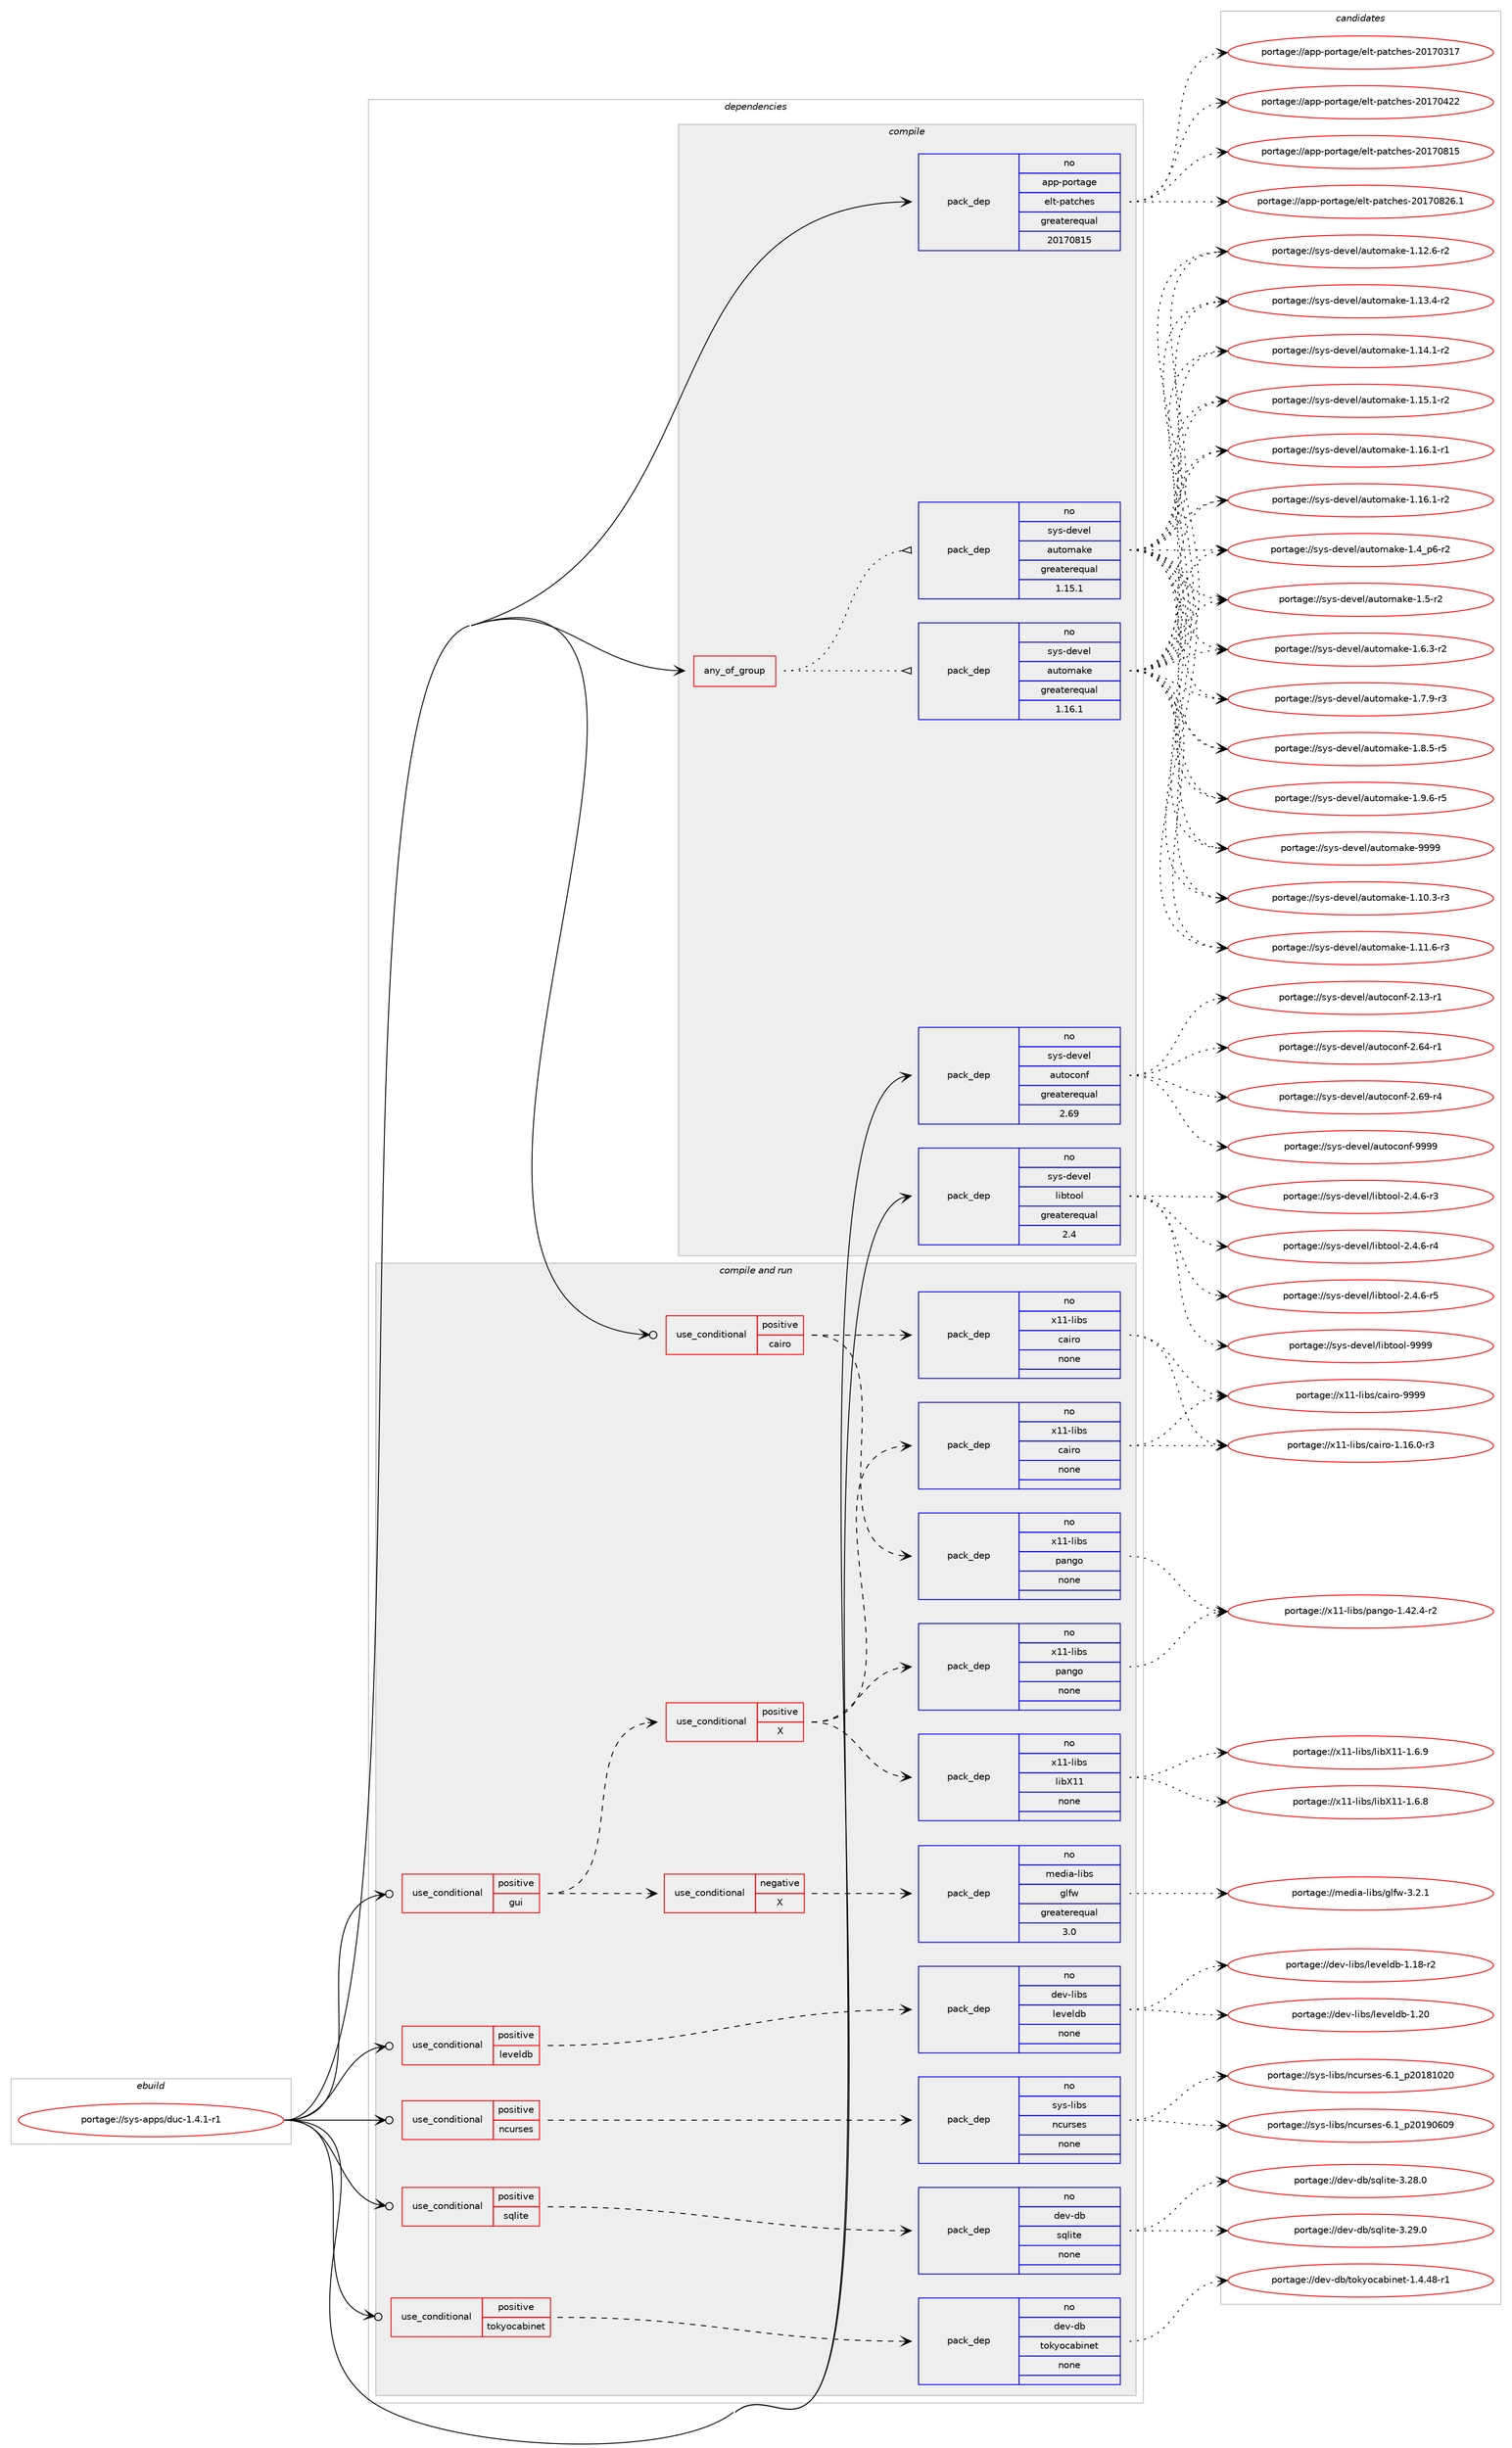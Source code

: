digraph prolog {

# *************
# Graph options
# *************

newrank=true;
concentrate=true;
compound=true;
graph [rankdir=LR,fontname=Helvetica,fontsize=10,ranksep=1.5];#, ranksep=2.5, nodesep=0.2];
edge  [arrowhead=vee];
node  [fontname=Helvetica,fontsize=10];

# **********
# The ebuild
# **********

subgraph cluster_leftcol {
color=gray;
rank=same;
label=<<i>ebuild</i>>;
id [label="portage://sys-apps/duc-1.4.1-r1", color=red, width=4, href="../sys-apps/duc-1.4.1-r1.svg"];
}

# ****************
# The dependencies
# ****************

subgraph cluster_midcol {
color=gray;
label=<<i>dependencies</i>>;
subgraph cluster_compile {
fillcolor="#eeeeee";
style=filled;
label=<<i>compile</i>>;
subgraph any6594 {
dependency407131 [label=<<TABLE BORDER="0" CELLBORDER="1" CELLSPACING="0" CELLPADDING="4"><TR><TD CELLPADDING="10">any_of_group</TD></TR></TABLE>>, shape=none, color=red];subgraph pack301465 {
dependency407132 [label=<<TABLE BORDER="0" CELLBORDER="1" CELLSPACING="0" CELLPADDING="4" WIDTH="220"><TR><TD ROWSPAN="6" CELLPADDING="30">pack_dep</TD></TR><TR><TD WIDTH="110">no</TD></TR><TR><TD>sys-devel</TD></TR><TR><TD>automake</TD></TR><TR><TD>greaterequal</TD></TR><TR><TD>1.16.1</TD></TR></TABLE>>, shape=none, color=blue];
}
dependency407131:e -> dependency407132:w [weight=20,style="dotted",arrowhead="oinv"];
subgraph pack301466 {
dependency407133 [label=<<TABLE BORDER="0" CELLBORDER="1" CELLSPACING="0" CELLPADDING="4" WIDTH="220"><TR><TD ROWSPAN="6" CELLPADDING="30">pack_dep</TD></TR><TR><TD WIDTH="110">no</TD></TR><TR><TD>sys-devel</TD></TR><TR><TD>automake</TD></TR><TR><TD>greaterequal</TD></TR><TR><TD>1.15.1</TD></TR></TABLE>>, shape=none, color=blue];
}
dependency407131:e -> dependency407133:w [weight=20,style="dotted",arrowhead="oinv"];
}
id:e -> dependency407131:w [weight=20,style="solid",arrowhead="vee"];
subgraph pack301467 {
dependency407134 [label=<<TABLE BORDER="0" CELLBORDER="1" CELLSPACING="0" CELLPADDING="4" WIDTH="220"><TR><TD ROWSPAN="6" CELLPADDING="30">pack_dep</TD></TR><TR><TD WIDTH="110">no</TD></TR><TR><TD>app-portage</TD></TR><TR><TD>elt-patches</TD></TR><TR><TD>greaterequal</TD></TR><TR><TD>20170815</TD></TR></TABLE>>, shape=none, color=blue];
}
id:e -> dependency407134:w [weight=20,style="solid",arrowhead="vee"];
subgraph pack301468 {
dependency407135 [label=<<TABLE BORDER="0" CELLBORDER="1" CELLSPACING="0" CELLPADDING="4" WIDTH="220"><TR><TD ROWSPAN="6" CELLPADDING="30">pack_dep</TD></TR><TR><TD WIDTH="110">no</TD></TR><TR><TD>sys-devel</TD></TR><TR><TD>autoconf</TD></TR><TR><TD>greaterequal</TD></TR><TR><TD>2.69</TD></TR></TABLE>>, shape=none, color=blue];
}
id:e -> dependency407135:w [weight=20,style="solid",arrowhead="vee"];
subgraph pack301469 {
dependency407136 [label=<<TABLE BORDER="0" CELLBORDER="1" CELLSPACING="0" CELLPADDING="4" WIDTH="220"><TR><TD ROWSPAN="6" CELLPADDING="30">pack_dep</TD></TR><TR><TD WIDTH="110">no</TD></TR><TR><TD>sys-devel</TD></TR><TR><TD>libtool</TD></TR><TR><TD>greaterequal</TD></TR><TR><TD>2.4</TD></TR></TABLE>>, shape=none, color=blue];
}
id:e -> dependency407136:w [weight=20,style="solid",arrowhead="vee"];
}
subgraph cluster_compileandrun {
fillcolor="#eeeeee";
style=filled;
label=<<i>compile and run</i>>;
subgraph cond98852 {
dependency407137 [label=<<TABLE BORDER="0" CELLBORDER="1" CELLSPACING="0" CELLPADDING="4"><TR><TD ROWSPAN="3" CELLPADDING="10">use_conditional</TD></TR><TR><TD>positive</TD></TR><TR><TD>cairo</TD></TR></TABLE>>, shape=none, color=red];
subgraph pack301470 {
dependency407138 [label=<<TABLE BORDER="0" CELLBORDER="1" CELLSPACING="0" CELLPADDING="4" WIDTH="220"><TR><TD ROWSPAN="6" CELLPADDING="30">pack_dep</TD></TR><TR><TD WIDTH="110">no</TD></TR><TR><TD>x11-libs</TD></TR><TR><TD>cairo</TD></TR><TR><TD>none</TD></TR><TR><TD></TD></TR></TABLE>>, shape=none, color=blue];
}
dependency407137:e -> dependency407138:w [weight=20,style="dashed",arrowhead="vee"];
subgraph pack301471 {
dependency407139 [label=<<TABLE BORDER="0" CELLBORDER="1" CELLSPACING="0" CELLPADDING="4" WIDTH="220"><TR><TD ROWSPAN="6" CELLPADDING="30">pack_dep</TD></TR><TR><TD WIDTH="110">no</TD></TR><TR><TD>x11-libs</TD></TR><TR><TD>pango</TD></TR><TR><TD>none</TD></TR><TR><TD></TD></TR></TABLE>>, shape=none, color=blue];
}
dependency407137:e -> dependency407139:w [weight=20,style="dashed",arrowhead="vee"];
}
id:e -> dependency407137:w [weight=20,style="solid",arrowhead="odotvee"];
subgraph cond98853 {
dependency407140 [label=<<TABLE BORDER="0" CELLBORDER="1" CELLSPACING="0" CELLPADDING="4"><TR><TD ROWSPAN="3" CELLPADDING="10">use_conditional</TD></TR><TR><TD>positive</TD></TR><TR><TD>gui</TD></TR></TABLE>>, shape=none, color=red];
subgraph cond98854 {
dependency407141 [label=<<TABLE BORDER="0" CELLBORDER="1" CELLSPACING="0" CELLPADDING="4"><TR><TD ROWSPAN="3" CELLPADDING="10">use_conditional</TD></TR><TR><TD>positive</TD></TR><TR><TD>X</TD></TR></TABLE>>, shape=none, color=red];
subgraph pack301472 {
dependency407142 [label=<<TABLE BORDER="0" CELLBORDER="1" CELLSPACING="0" CELLPADDING="4" WIDTH="220"><TR><TD ROWSPAN="6" CELLPADDING="30">pack_dep</TD></TR><TR><TD WIDTH="110">no</TD></TR><TR><TD>x11-libs</TD></TR><TR><TD>cairo</TD></TR><TR><TD>none</TD></TR><TR><TD></TD></TR></TABLE>>, shape=none, color=blue];
}
dependency407141:e -> dependency407142:w [weight=20,style="dashed",arrowhead="vee"];
subgraph pack301473 {
dependency407143 [label=<<TABLE BORDER="0" CELLBORDER="1" CELLSPACING="0" CELLPADDING="4" WIDTH="220"><TR><TD ROWSPAN="6" CELLPADDING="30">pack_dep</TD></TR><TR><TD WIDTH="110">no</TD></TR><TR><TD>x11-libs</TD></TR><TR><TD>libX11</TD></TR><TR><TD>none</TD></TR><TR><TD></TD></TR></TABLE>>, shape=none, color=blue];
}
dependency407141:e -> dependency407143:w [weight=20,style="dashed",arrowhead="vee"];
subgraph pack301474 {
dependency407144 [label=<<TABLE BORDER="0" CELLBORDER="1" CELLSPACING="0" CELLPADDING="4" WIDTH="220"><TR><TD ROWSPAN="6" CELLPADDING="30">pack_dep</TD></TR><TR><TD WIDTH="110">no</TD></TR><TR><TD>x11-libs</TD></TR><TR><TD>pango</TD></TR><TR><TD>none</TD></TR><TR><TD></TD></TR></TABLE>>, shape=none, color=blue];
}
dependency407141:e -> dependency407144:w [weight=20,style="dashed",arrowhead="vee"];
}
dependency407140:e -> dependency407141:w [weight=20,style="dashed",arrowhead="vee"];
subgraph cond98855 {
dependency407145 [label=<<TABLE BORDER="0" CELLBORDER="1" CELLSPACING="0" CELLPADDING="4"><TR><TD ROWSPAN="3" CELLPADDING="10">use_conditional</TD></TR><TR><TD>negative</TD></TR><TR><TD>X</TD></TR></TABLE>>, shape=none, color=red];
subgraph pack301475 {
dependency407146 [label=<<TABLE BORDER="0" CELLBORDER="1" CELLSPACING="0" CELLPADDING="4" WIDTH="220"><TR><TD ROWSPAN="6" CELLPADDING="30">pack_dep</TD></TR><TR><TD WIDTH="110">no</TD></TR><TR><TD>media-libs</TD></TR><TR><TD>glfw</TD></TR><TR><TD>greaterequal</TD></TR><TR><TD>3.0</TD></TR></TABLE>>, shape=none, color=blue];
}
dependency407145:e -> dependency407146:w [weight=20,style="dashed",arrowhead="vee"];
}
dependency407140:e -> dependency407145:w [weight=20,style="dashed",arrowhead="vee"];
}
id:e -> dependency407140:w [weight=20,style="solid",arrowhead="odotvee"];
subgraph cond98856 {
dependency407147 [label=<<TABLE BORDER="0" CELLBORDER="1" CELLSPACING="0" CELLPADDING="4"><TR><TD ROWSPAN="3" CELLPADDING="10">use_conditional</TD></TR><TR><TD>positive</TD></TR><TR><TD>leveldb</TD></TR></TABLE>>, shape=none, color=red];
subgraph pack301476 {
dependency407148 [label=<<TABLE BORDER="0" CELLBORDER="1" CELLSPACING="0" CELLPADDING="4" WIDTH="220"><TR><TD ROWSPAN="6" CELLPADDING="30">pack_dep</TD></TR><TR><TD WIDTH="110">no</TD></TR><TR><TD>dev-libs</TD></TR><TR><TD>leveldb</TD></TR><TR><TD>none</TD></TR><TR><TD></TD></TR></TABLE>>, shape=none, color=blue];
}
dependency407147:e -> dependency407148:w [weight=20,style="dashed",arrowhead="vee"];
}
id:e -> dependency407147:w [weight=20,style="solid",arrowhead="odotvee"];
subgraph cond98857 {
dependency407149 [label=<<TABLE BORDER="0" CELLBORDER="1" CELLSPACING="0" CELLPADDING="4"><TR><TD ROWSPAN="3" CELLPADDING="10">use_conditional</TD></TR><TR><TD>positive</TD></TR><TR><TD>ncurses</TD></TR></TABLE>>, shape=none, color=red];
subgraph pack301477 {
dependency407150 [label=<<TABLE BORDER="0" CELLBORDER="1" CELLSPACING="0" CELLPADDING="4" WIDTH="220"><TR><TD ROWSPAN="6" CELLPADDING="30">pack_dep</TD></TR><TR><TD WIDTH="110">no</TD></TR><TR><TD>sys-libs</TD></TR><TR><TD>ncurses</TD></TR><TR><TD>none</TD></TR><TR><TD></TD></TR></TABLE>>, shape=none, color=blue];
}
dependency407149:e -> dependency407150:w [weight=20,style="dashed",arrowhead="vee"];
}
id:e -> dependency407149:w [weight=20,style="solid",arrowhead="odotvee"];
subgraph cond98858 {
dependency407151 [label=<<TABLE BORDER="0" CELLBORDER="1" CELLSPACING="0" CELLPADDING="4"><TR><TD ROWSPAN="3" CELLPADDING="10">use_conditional</TD></TR><TR><TD>positive</TD></TR><TR><TD>sqlite</TD></TR></TABLE>>, shape=none, color=red];
subgraph pack301478 {
dependency407152 [label=<<TABLE BORDER="0" CELLBORDER="1" CELLSPACING="0" CELLPADDING="4" WIDTH="220"><TR><TD ROWSPAN="6" CELLPADDING="30">pack_dep</TD></TR><TR><TD WIDTH="110">no</TD></TR><TR><TD>dev-db</TD></TR><TR><TD>sqlite</TD></TR><TR><TD>none</TD></TR><TR><TD></TD></TR></TABLE>>, shape=none, color=blue];
}
dependency407151:e -> dependency407152:w [weight=20,style="dashed",arrowhead="vee"];
}
id:e -> dependency407151:w [weight=20,style="solid",arrowhead="odotvee"];
subgraph cond98859 {
dependency407153 [label=<<TABLE BORDER="0" CELLBORDER="1" CELLSPACING="0" CELLPADDING="4"><TR><TD ROWSPAN="3" CELLPADDING="10">use_conditional</TD></TR><TR><TD>positive</TD></TR><TR><TD>tokyocabinet</TD></TR></TABLE>>, shape=none, color=red];
subgraph pack301479 {
dependency407154 [label=<<TABLE BORDER="0" CELLBORDER="1" CELLSPACING="0" CELLPADDING="4" WIDTH="220"><TR><TD ROWSPAN="6" CELLPADDING="30">pack_dep</TD></TR><TR><TD WIDTH="110">no</TD></TR><TR><TD>dev-db</TD></TR><TR><TD>tokyocabinet</TD></TR><TR><TD>none</TD></TR><TR><TD></TD></TR></TABLE>>, shape=none, color=blue];
}
dependency407153:e -> dependency407154:w [weight=20,style="dashed",arrowhead="vee"];
}
id:e -> dependency407153:w [weight=20,style="solid",arrowhead="odotvee"];
}
subgraph cluster_run {
fillcolor="#eeeeee";
style=filled;
label=<<i>run</i>>;
}
}

# **************
# The candidates
# **************

subgraph cluster_choices {
rank=same;
color=gray;
label=<<i>candidates</i>>;

subgraph choice301465 {
color=black;
nodesep=1;
choiceportage11512111545100101118101108479711711611110997107101454946494846514511451 [label="portage://sys-devel/automake-1.10.3-r3", color=red, width=4,href="../sys-devel/automake-1.10.3-r3.svg"];
choiceportage11512111545100101118101108479711711611110997107101454946494946544511451 [label="portage://sys-devel/automake-1.11.6-r3", color=red, width=4,href="../sys-devel/automake-1.11.6-r3.svg"];
choiceportage11512111545100101118101108479711711611110997107101454946495046544511450 [label="portage://sys-devel/automake-1.12.6-r2", color=red, width=4,href="../sys-devel/automake-1.12.6-r2.svg"];
choiceportage11512111545100101118101108479711711611110997107101454946495146524511450 [label="portage://sys-devel/automake-1.13.4-r2", color=red, width=4,href="../sys-devel/automake-1.13.4-r2.svg"];
choiceportage11512111545100101118101108479711711611110997107101454946495246494511450 [label="portage://sys-devel/automake-1.14.1-r2", color=red, width=4,href="../sys-devel/automake-1.14.1-r2.svg"];
choiceportage11512111545100101118101108479711711611110997107101454946495346494511450 [label="portage://sys-devel/automake-1.15.1-r2", color=red, width=4,href="../sys-devel/automake-1.15.1-r2.svg"];
choiceportage11512111545100101118101108479711711611110997107101454946495446494511449 [label="portage://sys-devel/automake-1.16.1-r1", color=red, width=4,href="../sys-devel/automake-1.16.1-r1.svg"];
choiceportage11512111545100101118101108479711711611110997107101454946495446494511450 [label="portage://sys-devel/automake-1.16.1-r2", color=red, width=4,href="../sys-devel/automake-1.16.1-r2.svg"];
choiceportage115121115451001011181011084797117116111109971071014549465295112544511450 [label="portage://sys-devel/automake-1.4_p6-r2", color=red, width=4,href="../sys-devel/automake-1.4_p6-r2.svg"];
choiceportage11512111545100101118101108479711711611110997107101454946534511450 [label="portage://sys-devel/automake-1.5-r2", color=red, width=4,href="../sys-devel/automake-1.5-r2.svg"];
choiceportage115121115451001011181011084797117116111109971071014549465446514511450 [label="portage://sys-devel/automake-1.6.3-r2", color=red, width=4,href="../sys-devel/automake-1.6.3-r2.svg"];
choiceportage115121115451001011181011084797117116111109971071014549465546574511451 [label="portage://sys-devel/automake-1.7.9-r3", color=red, width=4,href="../sys-devel/automake-1.7.9-r3.svg"];
choiceportage115121115451001011181011084797117116111109971071014549465646534511453 [label="portage://sys-devel/automake-1.8.5-r5", color=red, width=4,href="../sys-devel/automake-1.8.5-r5.svg"];
choiceportage115121115451001011181011084797117116111109971071014549465746544511453 [label="portage://sys-devel/automake-1.9.6-r5", color=red, width=4,href="../sys-devel/automake-1.9.6-r5.svg"];
choiceportage115121115451001011181011084797117116111109971071014557575757 [label="portage://sys-devel/automake-9999", color=red, width=4,href="../sys-devel/automake-9999.svg"];
dependency407132:e -> choiceportage11512111545100101118101108479711711611110997107101454946494846514511451:w [style=dotted,weight="100"];
dependency407132:e -> choiceportage11512111545100101118101108479711711611110997107101454946494946544511451:w [style=dotted,weight="100"];
dependency407132:e -> choiceportage11512111545100101118101108479711711611110997107101454946495046544511450:w [style=dotted,weight="100"];
dependency407132:e -> choiceportage11512111545100101118101108479711711611110997107101454946495146524511450:w [style=dotted,weight="100"];
dependency407132:e -> choiceportage11512111545100101118101108479711711611110997107101454946495246494511450:w [style=dotted,weight="100"];
dependency407132:e -> choiceportage11512111545100101118101108479711711611110997107101454946495346494511450:w [style=dotted,weight="100"];
dependency407132:e -> choiceportage11512111545100101118101108479711711611110997107101454946495446494511449:w [style=dotted,weight="100"];
dependency407132:e -> choiceportage11512111545100101118101108479711711611110997107101454946495446494511450:w [style=dotted,weight="100"];
dependency407132:e -> choiceportage115121115451001011181011084797117116111109971071014549465295112544511450:w [style=dotted,weight="100"];
dependency407132:e -> choiceportage11512111545100101118101108479711711611110997107101454946534511450:w [style=dotted,weight="100"];
dependency407132:e -> choiceportage115121115451001011181011084797117116111109971071014549465446514511450:w [style=dotted,weight="100"];
dependency407132:e -> choiceportage115121115451001011181011084797117116111109971071014549465546574511451:w [style=dotted,weight="100"];
dependency407132:e -> choiceportage115121115451001011181011084797117116111109971071014549465646534511453:w [style=dotted,weight="100"];
dependency407132:e -> choiceportage115121115451001011181011084797117116111109971071014549465746544511453:w [style=dotted,weight="100"];
dependency407132:e -> choiceportage115121115451001011181011084797117116111109971071014557575757:w [style=dotted,weight="100"];
}
subgraph choice301466 {
color=black;
nodesep=1;
choiceportage11512111545100101118101108479711711611110997107101454946494846514511451 [label="portage://sys-devel/automake-1.10.3-r3", color=red, width=4,href="../sys-devel/automake-1.10.3-r3.svg"];
choiceportage11512111545100101118101108479711711611110997107101454946494946544511451 [label="portage://sys-devel/automake-1.11.6-r3", color=red, width=4,href="../sys-devel/automake-1.11.6-r3.svg"];
choiceportage11512111545100101118101108479711711611110997107101454946495046544511450 [label="portage://sys-devel/automake-1.12.6-r2", color=red, width=4,href="../sys-devel/automake-1.12.6-r2.svg"];
choiceportage11512111545100101118101108479711711611110997107101454946495146524511450 [label="portage://sys-devel/automake-1.13.4-r2", color=red, width=4,href="../sys-devel/automake-1.13.4-r2.svg"];
choiceportage11512111545100101118101108479711711611110997107101454946495246494511450 [label="portage://sys-devel/automake-1.14.1-r2", color=red, width=4,href="../sys-devel/automake-1.14.1-r2.svg"];
choiceportage11512111545100101118101108479711711611110997107101454946495346494511450 [label="portage://sys-devel/automake-1.15.1-r2", color=red, width=4,href="../sys-devel/automake-1.15.1-r2.svg"];
choiceportage11512111545100101118101108479711711611110997107101454946495446494511449 [label="portage://sys-devel/automake-1.16.1-r1", color=red, width=4,href="../sys-devel/automake-1.16.1-r1.svg"];
choiceportage11512111545100101118101108479711711611110997107101454946495446494511450 [label="portage://sys-devel/automake-1.16.1-r2", color=red, width=4,href="../sys-devel/automake-1.16.1-r2.svg"];
choiceportage115121115451001011181011084797117116111109971071014549465295112544511450 [label="portage://sys-devel/automake-1.4_p6-r2", color=red, width=4,href="../sys-devel/automake-1.4_p6-r2.svg"];
choiceportage11512111545100101118101108479711711611110997107101454946534511450 [label="portage://sys-devel/automake-1.5-r2", color=red, width=4,href="../sys-devel/automake-1.5-r2.svg"];
choiceportage115121115451001011181011084797117116111109971071014549465446514511450 [label="portage://sys-devel/automake-1.6.3-r2", color=red, width=4,href="../sys-devel/automake-1.6.3-r2.svg"];
choiceportage115121115451001011181011084797117116111109971071014549465546574511451 [label="portage://sys-devel/automake-1.7.9-r3", color=red, width=4,href="../sys-devel/automake-1.7.9-r3.svg"];
choiceportage115121115451001011181011084797117116111109971071014549465646534511453 [label="portage://sys-devel/automake-1.8.5-r5", color=red, width=4,href="../sys-devel/automake-1.8.5-r5.svg"];
choiceportage115121115451001011181011084797117116111109971071014549465746544511453 [label="portage://sys-devel/automake-1.9.6-r5", color=red, width=4,href="../sys-devel/automake-1.9.6-r5.svg"];
choiceportage115121115451001011181011084797117116111109971071014557575757 [label="portage://sys-devel/automake-9999", color=red, width=4,href="../sys-devel/automake-9999.svg"];
dependency407133:e -> choiceportage11512111545100101118101108479711711611110997107101454946494846514511451:w [style=dotted,weight="100"];
dependency407133:e -> choiceportage11512111545100101118101108479711711611110997107101454946494946544511451:w [style=dotted,weight="100"];
dependency407133:e -> choiceportage11512111545100101118101108479711711611110997107101454946495046544511450:w [style=dotted,weight="100"];
dependency407133:e -> choiceportage11512111545100101118101108479711711611110997107101454946495146524511450:w [style=dotted,weight="100"];
dependency407133:e -> choiceportage11512111545100101118101108479711711611110997107101454946495246494511450:w [style=dotted,weight="100"];
dependency407133:e -> choiceportage11512111545100101118101108479711711611110997107101454946495346494511450:w [style=dotted,weight="100"];
dependency407133:e -> choiceportage11512111545100101118101108479711711611110997107101454946495446494511449:w [style=dotted,weight="100"];
dependency407133:e -> choiceportage11512111545100101118101108479711711611110997107101454946495446494511450:w [style=dotted,weight="100"];
dependency407133:e -> choiceportage115121115451001011181011084797117116111109971071014549465295112544511450:w [style=dotted,weight="100"];
dependency407133:e -> choiceportage11512111545100101118101108479711711611110997107101454946534511450:w [style=dotted,weight="100"];
dependency407133:e -> choiceportage115121115451001011181011084797117116111109971071014549465446514511450:w [style=dotted,weight="100"];
dependency407133:e -> choiceportage115121115451001011181011084797117116111109971071014549465546574511451:w [style=dotted,weight="100"];
dependency407133:e -> choiceportage115121115451001011181011084797117116111109971071014549465646534511453:w [style=dotted,weight="100"];
dependency407133:e -> choiceportage115121115451001011181011084797117116111109971071014549465746544511453:w [style=dotted,weight="100"];
dependency407133:e -> choiceportage115121115451001011181011084797117116111109971071014557575757:w [style=dotted,weight="100"];
}
subgraph choice301467 {
color=black;
nodesep=1;
choiceportage97112112451121111141169710310147101108116451129711699104101115455048495548514955 [label="portage://app-portage/elt-patches-20170317", color=red, width=4,href="../app-portage/elt-patches-20170317.svg"];
choiceportage97112112451121111141169710310147101108116451129711699104101115455048495548525050 [label="portage://app-portage/elt-patches-20170422", color=red, width=4,href="../app-portage/elt-patches-20170422.svg"];
choiceportage97112112451121111141169710310147101108116451129711699104101115455048495548564953 [label="portage://app-portage/elt-patches-20170815", color=red, width=4,href="../app-portage/elt-patches-20170815.svg"];
choiceportage971121124511211111411697103101471011081164511297116991041011154550484955485650544649 [label="portage://app-portage/elt-patches-20170826.1", color=red, width=4,href="../app-portage/elt-patches-20170826.1.svg"];
dependency407134:e -> choiceportage97112112451121111141169710310147101108116451129711699104101115455048495548514955:w [style=dotted,weight="100"];
dependency407134:e -> choiceportage97112112451121111141169710310147101108116451129711699104101115455048495548525050:w [style=dotted,weight="100"];
dependency407134:e -> choiceportage97112112451121111141169710310147101108116451129711699104101115455048495548564953:w [style=dotted,weight="100"];
dependency407134:e -> choiceportage971121124511211111411697103101471011081164511297116991041011154550484955485650544649:w [style=dotted,weight="100"];
}
subgraph choice301468 {
color=black;
nodesep=1;
choiceportage1151211154510010111810110847971171161119911111010245504649514511449 [label="portage://sys-devel/autoconf-2.13-r1", color=red, width=4,href="../sys-devel/autoconf-2.13-r1.svg"];
choiceportage1151211154510010111810110847971171161119911111010245504654524511449 [label="portage://sys-devel/autoconf-2.64-r1", color=red, width=4,href="../sys-devel/autoconf-2.64-r1.svg"];
choiceportage1151211154510010111810110847971171161119911111010245504654574511452 [label="portage://sys-devel/autoconf-2.69-r4", color=red, width=4,href="../sys-devel/autoconf-2.69-r4.svg"];
choiceportage115121115451001011181011084797117116111991111101024557575757 [label="portage://sys-devel/autoconf-9999", color=red, width=4,href="../sys-devel/autoconf-9999.svg"];
dependency407135:e -> choiceportage1151211154510010111810110847971171161119911111010245504649514511449:w [style=dotted,weight="100"];
dependency407135:e -> choiceportage1151211154510010111810110847971171161119911111010245504654524511449:w [style=dotted,weight="100"];
dependency407135:e -> choiceportage1151211154510010111810110847971171161119911111010245504654574511452:w [style=dotted,weight="100"];
dependency407135:e -> choiceportage115121115451001011181011084797117116111991111101024557575757:w [style=dotted,weight="100"];
}
subgraph choice301469 {
color=black;
nodesep=1;
choiceportage1151211154510010111810110847108105981161111111084550465246544511451 [label="portage://sys-devel/libtool-2.4.6-r3", color=red, width=4,href="../sys-devel/libtool-2.4.6-r3.svg"];
choiceportage1151211154510010111810110847108105981161111111084550465246544511452 [label="portage://sys-devel/libtool-2.4.6-r4", color=red, width=4,href="../sys-devel/libtool-2.4.6-r4.svg"];
choiceportage1151211154510010111810110847108105981161111111084550465246544511453 [label="portage://sys-devel/libtool-2.4.6-r5", color=red, width=4,href="../sys-devel/libtool-2.4.6-r5.svg"];
choiceportage1151211154510010111810110847108105981161111111084557575757 [label="portage://sys-devel/libtool-9999", color=red, width=4,href="../sys-devel/libtool-9999.svg"];
dependency407136:e -> choiceportage1151211154510010111810110847108105981161111111084550465246544511451:w [style=dotted,weight="100"];
dependency407136:e -> choiceportage1151211154510010111810110847108105981161111111084550465246544511452:w [style=dotted,weight="100"];
dependency407136:e -> choiceportage1151211154510010111810110847108105981161111111084550465246544511453:w [style=dotted,weight="100"];
dependency407136:e -> choiceportage1151211154510010111810110847108105981161111111084557575757:w [style=dotted,weight="100"];
}
subgraph choice301470 {
color=black;
nodesep=1;
choiceportage12049494510810598115479997105114111454946495446484511451 [label="portage://x11-libs/cairo-1.16.0-r3", color=red, width=4,href="../x11-libs/cairo-1.16.0-r3.svg"];
choiceportage120494945108105981154799971051141114557575757 [label="portage://x11-libs/cairo-9999", color=red, width=4,href="../x11-libs/cairo-9999.svg"];
dependency407138:e -> choiceportage12049494510810598115479997105114111454946495446484511451:w [style=dotted,weight="100"];
dependency407138:e -> choiceportage120494945108105981154799971051141114557575757:w [style=dotted,weight="100"];
}
subgraph choice301471 {
color=black;
nodesep=1;
choiceportage120494945108105981154711297110103111454946525046524511450 [label="portage://x11-libs/pango-1.42.4-r2", color=red, width=4,href="../x11-libs/pango-1.42.4-r2.svg"];
dependency407139:e -> choiceportage120494945108105981154711297110103111454946525046524511450:w [style=dotted,weight="100"];
}
subgraph choice301472 {
color=black;
nodesep=1;
choiceportage12049494510810598115479997105114111454946495446484511451 [label="portage://x11-libs/cairo-1.16.0-r3", color=red, width=4,href="../x11-libs/cairo-1.16.0-r3.svg"];
choiceportage120494945108105981154799971051141114557575757 [label="portage://x11-libs/cairo-9999", color=red, width=4,href="../x11-libs/cairo-9999.svg"];
dependency407142:e -> choiceportage12049494510810598115479997105114111454946495446484511451:w [style=dotted,weight="100"];
dependency407142:e -> choiceportage120494945108105981154799971051141114557575757:w [style=dotted,weight="100"];
}
subgraph choice301473 {
color=black;
nodesep=1;
choiceportage120494945108105981154710810598884949454946544656 [label="portage://x11-libs/libX11-1.6.8", color=red, width=4,href="../x11-libs/libX11-1.6.8.svg"];
choiceportage120494945108105981154710810598884949454946544657 [label="portage://x11-libs/libX11-1.6.9", color=red, width=4,href="../x11-libs/libX11-1.6.9.svg"];
dependency407143:e -> choiceportage120494945108105981154710810598884949454946544656:w [style=dotted,weight="100"];
dependency407143:e -> choiceportage120494945108105981154710810598884949454946544657:w [style=dotted,weight="100"];
}
subgraph choice301474 {
color=black;
nodesep=1;
choiceportage120494945108105981154711297110103111454946525046524511450 [label="portage://x11-libs/pango-1.42.4-r2", color=red, width=4,href="../x11-libs/pango-1.42.4-r2.svg"];
dependency407144:e -> choiceportage120494945108105981154711297110103111454946525046524511450:w [style=dotted,weight="100"];
}
subgraph choice301475 {
color=black;
nodesep=1;
choiceportage10910110010597451081059811547103108102119455146504649 [label="portage://media-libs/glfw-3.2.1", color=red, width=4,href="../media-libs/glfw-3.2.1.svg"];
dependency407146:e -> choiceportage10910110010597451081059811547103108102119455146504649:w [style=dotted,weight="100"];
}
subgraph choice301476 {
color=black;
nodesep=1;
choiceportage1001011184510810598115471081011181011081009845494649564511450 [label="portage://dev-libs/leveldb-1.18-r2", color=red, width=4,href="../dev-libs/leveldb-1.18-r2.svg"];
choiceportage100101118451081059811547108101118101108100984549465048 [label="portage://dev-libs/leveldb-1.20", color=red, width=4,href="../dev-libs/leveldb-1.20.svg"];
dependency407148:e -> choiceportage1001011184510810598115471081011181011081009845494649564511450:w [style=dotted,weight="100"];
dependency407148:e -> choiceportage100101118451081059811547108101118101108100984549465048:w [style=dotted,weight="100"];
}
subgraph choice301477 {
color=black;
nodesep=1;
choiceportage1151211154510810598115471109911711411510111545544649951125048495649485048 [label="portage://sys-libs/ncurses-6.1_p20181020", color=red, width=4,href="../sys-libs/ncurses-6.1_p20181020.svg"];
choiceportage1151211154510810598115471109911711411510111545544649951125048495748544857 [label="portage://sys-libs/ncurses-6.1_p20190609", color=red, width=4,href="../sys-libs/ncurses-6.1_p20190609.svg"];
dependency407150:e -> choiceportage1151211154510810598115471109911711411510111545544649951125048495649485048:w [style=dotted,weight="100"];
dependency407150:e -> choiceportage1151211154510810598115471109911711411510111545544649951125048495748544857:w [style=dotted,weight="100"];
}
subgraph choice301478 {
color=black;
nodesep=1;
choiceportage10010111845100984711511310810511610145514650564648 [label="portage://dev-db/sqlite-3.28.0", color=red, width=4,href="../dev-db/sqlite-3.28.0.svg"];
choiceportage10010111845100984711511310810511610145514650574648 [label="portage://dev-db/sqlite-3.29.0", color=red, width=4,href="../dev-db/sqlite-3.29.0.svg"];
dependency407152:e -> choiceportage10010111845100984711511310810511610145514650564648:w [style=dotted,weight="100"];
dependency407152:e -> choiceportage10010111845100984711511310810511610145514650574648:w [style=dotted,weight="100"];
}
subgraph choice301479 {
color=black;
nodesep=1;
choiceportage100101118451009847116111107121111999798105110101116454946524652564511449 [label="portage://dev-db/tokyocabinet-1.4.48-r1", color=red, width=4,href="../dev-db/tokyocabinet-1.4.48-r1.svg"];
dependency407154:e -> choiceportage100101118451009847116111107121111999798105110101116454946524652564511449:w [style=dotted,weight="100"];
}
}

}
